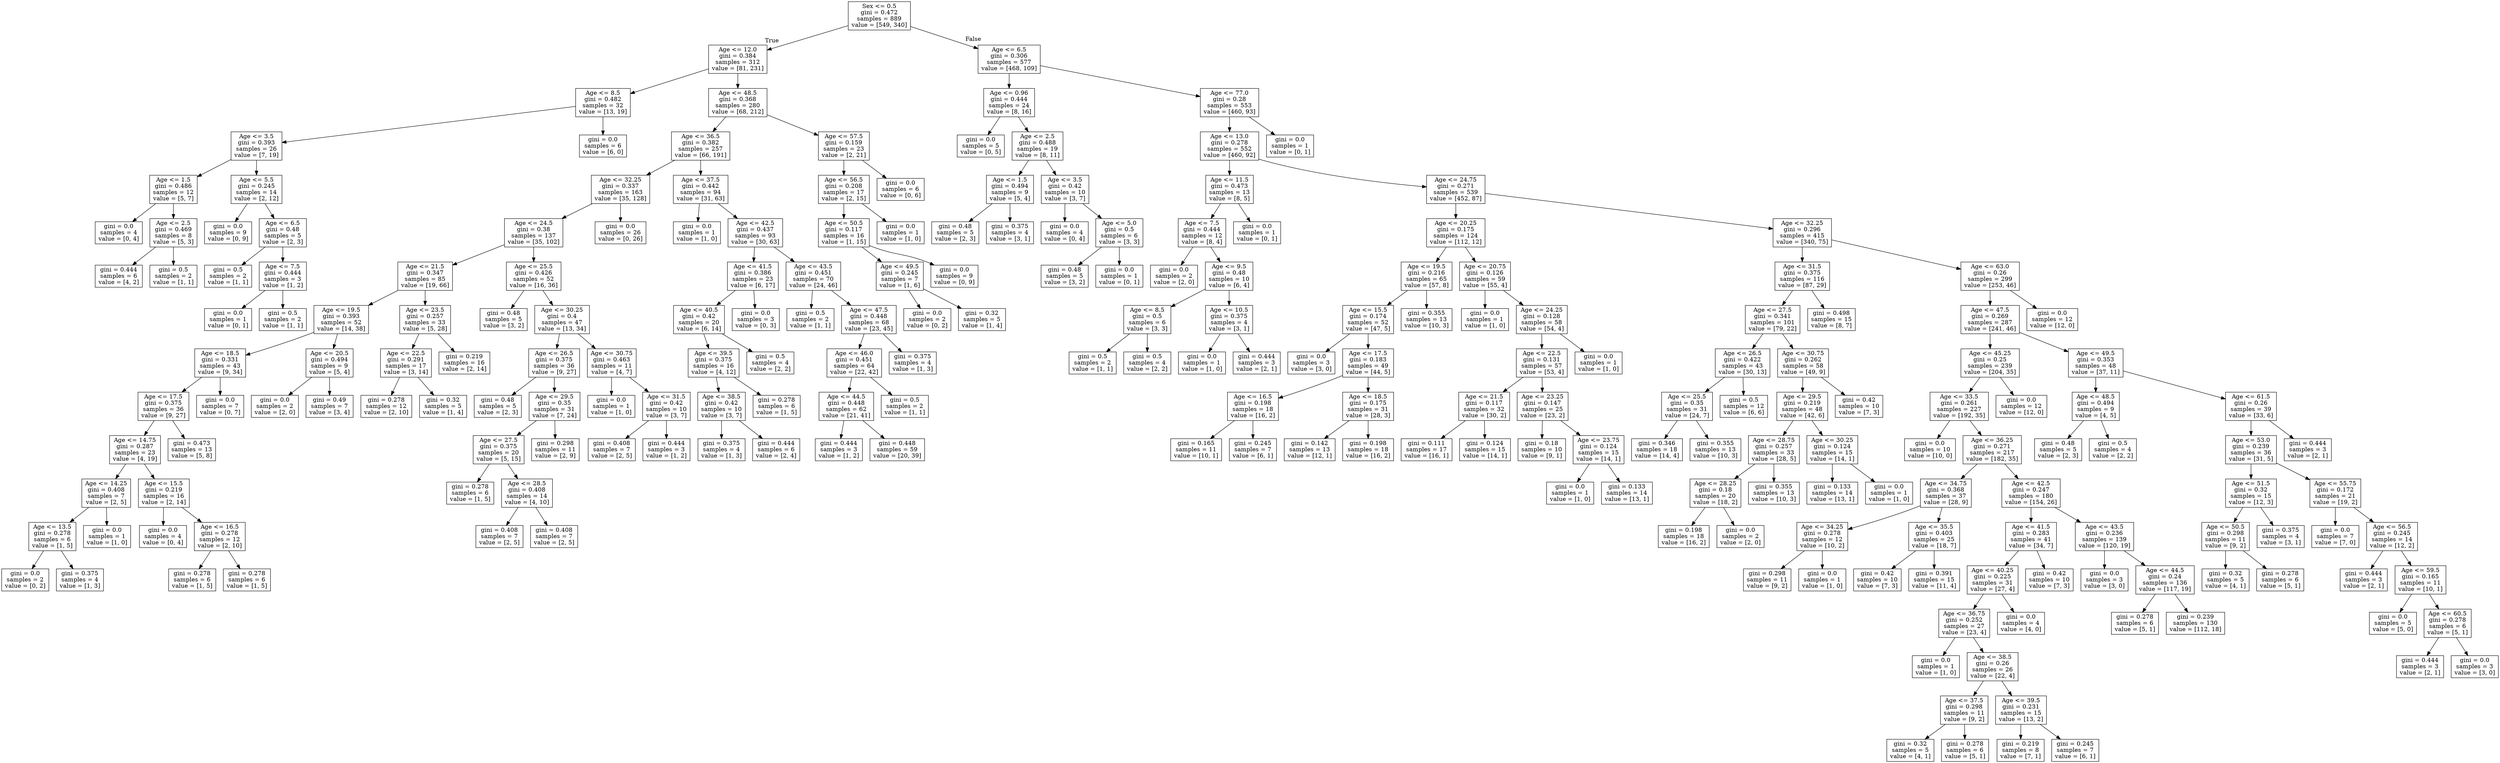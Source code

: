 digraph Tree {
node [shape=box] ;
0 [label="Sex <= 0.5\ngini = 0.472\nsamples = 889\nvalue = [549, 340]"] ;
1 [label="Age <= 12.0\ngini = 0.384\nsamples = 312\nvalue = [81, 231]"] ;
0 -> 1 [labeldistance=2.5, labelangle=45, headlabel="True"] ;
2 [label="Age <= 8.5\ngini = 0.482\nsamples = 32\nvalue = [13, 19]"] ;
1 -> 2 ;
3 [label="Age <= 3.5\ngini = 0.393\nsamples = 26\nvalue = [7, 19]"] ;
2 -> 3 ;
4 [label="Age <= 1.5\ngini = 0.486\nsamples = 12\nvalue = [5, 7]"] ;
3 -> 4 ;
5 [label="gini = 0.0\nsamples = 4\nvalue = [0, 4]"] ;
4 -> 5 ;
6 [label="Age <= 2.5\ngini = 0.469\nsamples = 8\nvalue = [5, 3]"] ;
4 -> 6 ;
7 [label="gini = 0.444\nsamples = 6\nvalue = [4, 2]"] ;
6 -> 7 ;
8 [label="gini = 0.5\nsamples = 2\nvalue = [1, 1]"] ;
6 -> 8 ;
9 [label="Age <= 5.5\ngini = 0.245\nsamples = 14\nvalue = [2, 12]"] ;
3 -> 9 ;
10 [label="gini = 0.0\nsamples = 9\nvalue = [0, 9]"] ;
9 -> 10 ;
11 [label="Age <= 6.5\ngini = 0.48\nsamples = 5\nvalue = [2, 3]"] ;
9 -> 11 ;
12 [label="gini = 0.5\nsamples = 2\nvalue = [1, 1]"] ;
11 -> 12 ;
13 [label="Age <= 7.5\ngini = 0.444\nsamples = 3\nvalue = [1, 2]"] ;
11 -> 13 ;
14 [label="gini = 0.0\nsamples = 1\nvalue = [0, 1]"] ;
13 -> 14 ;
15 [label="gini = 0.5\nsamples = 2\nvalue = [1, 1]"] ;
13 -> 15 ;
16 [label="gini = 0.0\nsamples = 6\nvalue = [6, 0]"] ;
2 -> 16 ;
17 [label="Age <= 48.5\ngini = 0.368\nsamples = 280\nvalue = [68, 212]"] ;
1 -> 17 ;
18 [label="Age <= 36.5\ngini = 0.382\nsamples = 257\nvalue = [66, 191]"] ;
17 -> 18 ;
19 [label="Age <= 32.25\ngini = 0.337\nsamples = 163\nvalue = [35, 128]"] ;
18 -> 19 ;
20 [label="Age <= 24.5\ngini = 0.38\nsamples = 137\nvalue = [35, 102]"] ;
19 -> 20 ;
21 [label="Age <= 21.5\ngini = 0.347\nsamples = 85\nvalue = [19, 66]"] ;
20 -> 21 ;
22 [label="Age <= 19.5\ngini = 0.393\nsamples = 52\nvalue = [14, 38]"] ;
21 -> 22 ;
23 [label="Age <= 18.5\ngini = 0.331\nsamples = 43\nvalue = [9, 34]"] ;
22 -> 23 ;
24 [label="Age <= 17.5\ngini = 0.375\nsamples = 36\nvalue = [9, 27]"] ;
23 -> 24 ;
25 [label="Age <= 14.75\ngini = 0.287\nsamples = 23\nvalue = [4, 19]"] ;
24 -> 25 ;
26 [label="Age <= 14.25\ngini = 0.408\nsamples = 7\nvalue = [2, 5]"] ;
25 -> 26 ;
27 [label="Age <= 13.5\ngini = 0.278\nsamples = 6\nvalue = [1, 5]"] ;
26 -> 27 ;
28 [label="gini = 0.0\nsamples = 2\nvalue = [0, 2]"] ;
27 -> 28 ;
29 [label="gini = 0.375\nsamples = 4\nvalue = [1, 3]"] ;
27 -> 29 ;
30 [label="gini = 0.0\nsamples = 1\nvalue = [1, 0]"] ;
26 -> 30 ;
31 [label="Age <= 15.5\ngini = 0.219\nsamples = 16\nvalue = [2, 14]"] ;
25 -> 31 ;
32 [label="gini = 0.0\nsamples = 4\nvalue = [0, 4]"] ;
31 -> 32 ;
33 [label="Age <= 16.5\ngini = 0.278\nsamples = 12\nvalue = [2, 10]"] ;
31 -> 33 ;
34 [label="gini = 0.278\nsamples = 6\nvalue = [1, 5]"] ;
33 -> 34 ;
35 [label="gini = 0.278\nsamples = 6\nvalue = [1, 5]"] ;
33 -> 35 ;
36 [label="gini = 0.473\nsamples = 13\nvalue = [5, 8]"] ;
24 -> 36 ;
37 [label="gini = 0.0\nsamples = 7\nvalue = [0, 7]"] ;
23 -> 37 ;
38 [label="Age <= 20.5\ngini = 0.494\nsamples = 9\nvalue = [5, 4]"] ;
22 -> 38 ;
39 [label="gini = 0.0\nsamples = 2\nvalue = [2, 0]"] ;
38 -> 39 ;
40 [label="gini = 0.49\nsamples = 7\nvalue = [3, 4]"] ;
38 -> 40 ;
41 [label="Age <= 23.5\ngini = 0.257\nsamples = 33\nvalue = [5, 28]"] ;
21 -> 41 ;
42 [label="Age <= 22.5\ngini = 0.291\nsamples = 17\nvalue = [3, 14]"] ;
41 -> 42 ;
43 [label="gini = 0.278\nsamples = 12\nvalue = [2, 10]"] ;
42 -> 43 ;
44 [label="gini = 0.32\nsamples = 5\nvalue = [1, 4]"] ;
42 -> 44 ;
45 [label="gini = 0.219\nsamples = 16\nvalue = [2, 14]"] ;
41 -> 45 ;
46 [label="Age <= 25.5\ngini = 0.426\nsamples = 52\nvalue = [16, 36]"] ;
20 -> 46 ;
47 [label="gini = 0.48\nsamples = 5\nvalue = [3, 2]"] ;
46 -> 47 ;
48 [label="Age <= 30.25\ngini = 0.4\nsamples = 47\nvalue = [13, 34]"] ;
46 -> 48 ;
49 [label="Age <= 26.5\ngini = 0.375\nsamples = 36\nvalue = [9, 27]"] ;
48 -> 49 ;
50 [label="gini = 0.48\nsamples = 5\nvalue = [2, 3]"] ;
49 -> 50 ;
51 [label="Age <= 29.5\ngini = 0.35\nsamples = 31\nvalue = [7, 24]"] ;
49 -> 51 ;
52 [label="Age <= 27.5\ngini = 0.375\nsamples = 20\nvalue = [5, 15]"] ;
51 -> 52 ;
53 [label="gini = 0.278\nsamples = 6\nvalue = [1, 5]"] ;
52 -> 53 ;
54 [label="Age <= 28.5\ngini = 0.408\nsamples = 14\nvalue = [4, 10]"] ;
52 -> 54 ;
55 [label="gini = 0.408\nsamples = 7\nvalue = [2, 5]"] ;
54 -> 55 ;
56 [label="gini = 0.408\nsamples = 7\nvalue = [2, 5]"] ;
54 -> 56 ;
57 [label="gini = 0.298\nsamples = 11\nvalue = [2, 9]"] ;
51 -> 57 ;
58 [label="Age <= 30.75\ngini = 0.463\nsamples = 11\nvalue = [4, 7]"] ;
48 -> 58 ;
59 [label="gini = 0.0\nsamples = 1\nvalue = [1, 0]"] ;
58 -> 59 ;
60 [label="Age <= 31.5\ngini = 0.42\nsamples = 10\nvalue = [3, 7]"] ;
58 -> 60 ;
61 [label="gini = 0.408\nsamples = 7\nvalue = [2, 5]"] ;
60 -> 61 ;
62 [label="gini = 0.444\nsamples = 3\nvalue = [1, 2]"] ;
60 -> 62 ;
63 [label="gini = 0.0\nsamples = 26\nvalue = [0, 26]"] ;
19 -> 63 ;
64 [label="Age <= 37.5\ngini = 0.442\nsamples = 94\nvalue = [31, 63]"] ;
18 -> 64 ;
65 [label="gini = 0.0\nsamples = 1\nvalue = [1, 0]"] ;
64 -> 65 ;
66 [label="Age <= 42.5\ngini = 0.437\nsamples = 93\nvalue = [30, 63]"] ;
64 -> 66 ;
67 [label="Age <= 41.5\ngini = 0.386\nsamples = 23\nvalue = [6, 17]"] ;
66 -> 67 ;
68 [label="Age <= 40.5\ngini = 0.42\nsamples = 20\nvalue = [6, 14]"] ;
67 -> 68 ;
69 [label="Age <= 39.5\ngini = 0.375\nsamples = 16\nvalue = [4, 12]"] ;
68 -> 69 ;
70 [label="Age <= 38.5\ngini = 0.42\nsamples = 10\nvalue = [3, 7]"] ;
69 -> 70 ;
71 [label="gini = 0.375\nsamples = 4\nvalue = [1, 3]"] ;
70 -> 71 ;
72 [label="gini = 0.444\nsamples = 6\nvalue = [2, 4]"] ;
70 -> 72 ;
73 [label="gini = 0.278\nsamples = 6\nvalue = [1, 5]"] ;
69 -> 73 ;
74 [label="gini = 0.5\nsamples = 4\nvalue = [2, 2]"] ;
68 -> 74 ;
75 [label="gini = 0.0\nsamples = 3\nvalue = [0, 3]"] ;
67 -> 75 ;
76 [label="Age <= 43.5\ngini = 0.451\nsamples = 70\nvalue = [24, 46]"] ;
66 -> 76 ;
77 [label="gini = 0.5\nsamples = 2\nvalue = [1, 1]"] ;
76 -> 77 ;
78 [label="Age <= 47.5\ngini = 0.448\nsamples = 68\nvalue = [23, 45]"] ;
76 -> 78 ;
79 [label="Age <= 46.0\ngini = 0.451\nsamples = 64\nvalue = [22, 42]"] ;
78 -> 79 ;
80 [label="Age <= 44.5\ngini = 0.448\nsamples = 62\nvalue = [21, 41]"] ;
79 -> 80 ;
81 [label="gini = 0.444\nsamples = 3\nvalue = [1, 2]"] ;
80 -> 81 ;
82 [label="gini = 0.448\nsamples = 59\nvalue = [20, 39]"] ;
80 -> 82 ;
83 [label="gini = 0.5\nsamples = 2\nvalue = [1, 1]"] ;
79 -> 83 ;
84 [label="gini = 0.375\nsamples = 4\nvalue = [1, 3]"] ;
78 -> 84 ;
85 [label="Age <= 57.5\ngini = 0.159\nsamples = 23\nvalue = [2, 21]"] ;
17 -> 85 ;
86 [label="Age <= 56.5\ngini = 0.208\nsamples = 17\nvalue = [2, 15]"] ;
85 -> 86 ;
87 [label="Age <= 50.5\ngini = 0.117\nsamples = 16\nvalue = [1, 15]"] ;
86 -> 87 ;
88 [label="Age <= 49.5\ngini = 0.245\nsamples = 7\nvalue = [1, 6]"] ;
87 -> 88 ;
89 [label="gini = 0.0\nsamples = 2\nvalue = [0, 2]"] ;
88 -> 89 ;
90 [label="gini = 0.32\nsamples = 5\nvalue = [1, 4]"] ;
88 -> 90 ;
91 [label="gini = 0.0\nsamples = 9\nvalue = [0, 9]"] ;
87 -> 91 ;
92 [label="gini = 0.0\nsamples = 1\nvalue = [1, 0]"] ;
86 -> 92 ;
93 [label="gini = 0.0\nsamples = 6\nvalue = [0, 6]"] ;
85 -> 93 ;
94 [label="Age <= 6.5\ngini = 0.306\nsamples = 577\nvalue = [468, 109]"] ;
0 -> 94 [labeldistance=2.5, labelangle=-45, headlabel="False"] ;
95 [label="Age <= 0.96\ngini = 0.444\nsamples = 24\nvalue = [8, 16]"] ;
94 -> 95 ;
96 [label="gini = 0.0\nsamples = 5\nvalue = [0, 5]"] ;
95 -> 96 ;
97 [label="Age <= 2.5\ngini = 0.488\nsamples = 19\nvalue = [8, 11]"] ;
95 -> 97 ;
98 [label="Age <= 1.5\ngini = 0.494\nsamples = 9\nvalue = [5, 4]"] ;
97 -> 98 ;
99 [label="gini = 0.48\nsamples = 5\nvalue = [2, 3]"] ;
98 -> 99 ;
100 [label="gini = 0.375\nsamples = 4\nvalue = [3, 1]"] ;
98 -> 100 ;
101 [label="Age <= 3.5\ngini = 0.42\nsamples = 10\nvalue = [3, 7]"] ;
97 -> 101 ;
102 [label="gini = 0.0\nsamples = 4\nvalue = [0, 4]"] ;
101 -> 102 ;
103 [label="Age <= 5.0\ngini = 0.5\nsamples = 6\nvalue = [3, 3]"] ;
101 -> 103 ;
104 [label="gini = 0.48\nsamples = 5\nvalue = [3, 2]"] ;
103 -> 104 ;
105 [label="gini = 0.0\nsamples = 1\nvalue = [0, 1]"] ;
103 -> 105 ;
106 [label="Age <= 77.0\ngini = 0.28\nsamples = 553\nvalue = [460, 93]"] ;
94 -> 106 ;
107 [label="Age <= 13.0\ngini = 0.278\nsamples = 552\nvalue = [460, 92]"] ;
106 -> 107 ;
108 [label="Age <= 11.5\ngini = 0.473\nsamples = 13\nvalue = [8, 5]"] ;
107 -> 108 ;
109 [label="Age <= 7.5\ngini = 0.444\nsamples = 12\nvalue = [8, 4]"] ;
108 -> 109 ;
110 [label="gini = 0.0\nsamples = 2\nvalue = [2, 0]"] ;
109 -> 110 ;
111 [label="Age <= 9.5\ngini = 0.48\nsamples = 10\nvalue = [6, 4]"] ;
109 -> 111 ;
112 [label="Age <= 8.5\ngini = 0.5\nsamples = 6\nvalue = [3, 3]"] ;
111 -> 112 ;
113 [label="gini = 0.5\nsamples = 2\nvalue = [1, 1]"] ;
112 -> 113 ;
114 [label="gini = 0.5\nsamples = 4\nvalue = [2, 2]"] ;
112 -> 114 ;
115 [label="Age <= 10.5\ngini = 0.375\nsamples = 4\nvalue = [3, 1]"] ;
111 -> 115 ;
116 [label="gini = 0.0\nsamples = 1\nvalue = [1, 0]"] ;
115 -> 116 ;
117 [label="gini = 0.444\nsamples = 3\nvalue = [2, 1]"] ;
115 -> 117 ;
118 [label="gini = 0.0\nsamples = 1\nvalue = [0, 1]"] ;
108 -> 118 ;
119 [label="Age <= 24.75\ngini = 0.271\nsamples = 539\nvalue = [452, 87]"] ;
107 -> 119 ;
120 [label="Age <= 20.25\ngini = 0.175\nsamples = 124\nvalue = [112, 12]"] ;
119 -> 120 ;
121 [label="Age <= 19.5\ngini = 0.216\nsamples = 65\nvalue = [57, 8]"] ;
120 -> 121 ;
122 [label="Age <= 15.5\ngini = 0.174\nsamples = 52\nvalue = [47, 5]"] ;
121 -> 122 ;
123 [label="gini = 0.0\nsamples = 3\nvalue = [3, 0]"] ;
122 -> 123 ;
124 [label="Age <= 17.5\ngini = 0.183\nsamples = 49\nvalue = [44, 5]"] ;
122 -> 124 ;
125 [label="Age <= 16.5\ngini = 0.198\nsamples = 18\nvalue = [16, 2]"] ;
124 -> 125 ;
126 [label="gini = 0.165\nsamples = 11\nvalue = [10, 1]"] ;
125 -> 126 ;
127 [label="gini = 0.245\nsamples = 7\nvalue = [6, 1]"] ;
125 -> 127 ;
128 [label="Age <= 18.5\ngini = 0.175\nsamples = 31\nvalue = [28, 3]"] ;
124 -> 128 ;
129 [label="gini = 0.142\nsamples = 13\nvalue = [12, 1]"] ;
128 -> 129 ;
130 [label="gini = 0.198\nsamples = 18\nvalue = [16, 2]"] ;
128 -> 130 ;
131 [label="gini = 0.355\nsamples = 13\nvalue = [10, 3]"] ;
121 -> 131 ;
132 [label="Age <= 20.75\ngini = 0.126\nsamples = 59\nvalue = [55, 4]"] ;
120 -> 132 ;
133 [label="gini = 0.0\nsamples = 1\nvalue = [1, 0]"] ;
132 -> 133 ;
134 [label="Age <= 24.25\ngini = 0.128\nsamples = 58\nvalue = [54, 4]"] ;
132 -> 134 ;
135 [label="Age <= 22.5\ngini = 0.131\nsamples = 57\nvalue = [53, 4]"] ;
134 -> 135 ;
136 [label="Age <= 21.5\ngini = 0.117\nsamples = 32\nvalue = [30, 2]"] ;
135 -> 136 ;
137 [label="gini = 0.111\nsamples = 17\nvalue = [16, 1]"] ;
136 -> 137 ;
138 [label="gini = 0.124\nsamples = 15\nvalue = [14, 1]"] ;
136 -> 138 ;
139 [label="Age <= 23.25\ngini = 0.147\nsamples = 25\nvalue = [23, 2]"] ;
135 -> 139 ;
140 [label="gini = 0.18\nsamples = 10\nvalue = [9, 1]"] ;
139 -> 140 ;
141 [label="Age <= 23.75\ngini = 0.124\nsamples = 15\nvalue = [14, 1]"] ;
139 -> 141 ;
142 [label="gini = 0.0\nsamples = 1\nvalue = [1, 0]"] ;
141 -> 142 ;
143 [label="gini = 0.133\nsamples = 14\nvalue = [13, 1]"] ;
141 -> 143 ;
144 [label="gini = 0.0\nsamples = 1\nvalue = [1, 0]"] ;
134 -> 144 ;
145 [label="Age <= 32.25\ngini = 0.296\nsamples = 415\nvalue = [340, 75]"] ;
119 -> 145 ;
146 [label="Age <= 31.5\ngini = 0.375\nsamples = 116\nvalue = [87, 29]"] ;
145 -> 146 ;
147 [label="Age <= 27.5\ngini = 0.341\nsamples = 101\nvalue = [79, 22]"] ;
146 -> 147 ;
148 [label="Age <= 26.5\ngini = 0.422\nsamples = 43\nvalue = [30, 13]"] ;
147 -> 148 ;
149 [label="Age <= 25.5\ngini = 0.35\nsamples = 31\nvalue = [24, 7]"] ;
148 -> 149 ;
150 [label="gini = 0.346\nsamples = 18\nvalue = [14, 4]"] ;
149 -> 150 ;
151 [label="gini = 0.355\nsamples = 13\nvalue = [10, 3]"] ;
149 -> 151 ;
152 [label="gini = 0.5\nsamples = 12\nvalue = [6, 6]"] ;
148 -> 152 ;
153 [label="Age <= 30.75\ngini = 0.262\nsamples = 58\nvalue = [49, 9]"] ;
147 -> 153 ;
154 [label="Age <= 29.5\ngini = 0.219\nsamples = 48\nvalue = [42, 6]"] ;
153 -> 154 ;
155 [label="Age <= 28.75\ngini = 0.257\nsamples = 33\nvalue = [28, 5]"] ;
154 -> 155 ;
156 [label="Age <= 28.25\ngini = 0.18\nsamples = 20\nvalue = [18, 2]"] ;
155 -> 156 ;
157 [label="gini = 0.198\nsamples = 18\nvalue = [16, 2]"] ;
156 -> 157 ;
158 [label="gini = 0.0\nsamples = 2\nvalue = [2, 0]"] ;
156 -> 158 ;
159 [label="gini = 0.355\nsamples = 13\nvalue = [10, 3]"] ;
155 -> 159 ;
160 [label="Age <= 30.25\ngini = 0.124\nsamples = 15\nvalue = [14, 1]"] ;
154 -> 160 ;
161 [label="gini = 0.133\nsamples = 14\nvalue = [13, 1]"] ;
160 -> 161 ;
162 [label="gini = 0.0\nsamples = 1\nvalue = [1, 0]"] ;
160 -> 162 ;
163 [label="gini = 0.42\nsamples = 10\nvalue = [7, 3]"] ;
153 -> 163 ;
164 [label="gini = 0.498\nsamples = 15\nvalue = [8, 7]"] ;
146 -> 164 ;
165 [label="Age <= 63.0\ngini = 0.26\nsamples = 299\nvalue = [253, 46]"] ;
145 -> 165 ;
166 [label="Age <= 47.5\ngini = 0.269\nsamples = 287\nvalue = [241, 46]"] ;
165 -> 166 ;
167 [label="Age <= 45.25\ngini = 0.25\nsamples = 239\nvalue = [204, 35]"] ;
166 -> 167 ;
168 [label="Age <= 33.5\ngini = 0.261\nsamples = 227\nvalue = [192, 35]"] ;
167 -> 168 ;
169 [label="gini = 0.0\nsamples = 10\nvalue = [10, 0]"] ;
168 -> 169 ;
170 [label="Age <= 36.25\ngini = 0.271\nsamples = 217\nvalue = [182, 35]"] ;
168 -> 170 ;
171 [label="Age <= 34.75\ngini = 0.368\nsamples = 37\nvalue = [28, 9]"] ;
170 -> 171 ;
172 [label="Age <= 34.25\ngini = 0.278\nsamples = 12\nvalue = [10, 2]"] ;
171 -> 172 ;
173 [label="gini = 0.298\nsamples = 11\nvalue = [9, 2]"] ;
172 -> 173 ;
174 [label="gini = 0.0\nsamples = 1\nvalue = [1, 0]"] ;
172 -> 174 ;
175 [label="Age <= 35.5\ngini = 0.403\nsamples = 25\nvalue = [18, 7]"] ;
171 -> 175 ;
176 [label="gini = 0.42\nsamples = 10\nvalue = [7, 3]"] ;
175 -> 176 ;
177 [label="gini = 0.391\nsamples = 15\nvalue = [11, 4]"] ;
175 -> 177 ;
178 [label="Age <= 42.5\ngini = 0.247\nsamples = 180\nvalue = [154, 26]"] ;
170 -> 178 ;
179 [label="Age <= 41.5\ngini = 0.283\nsamples = 41\nvalue = [34, 7]"] ;
178 -> 179 ;
180 [label="Age <= 40.25\ngini = 0.225\nsamples = 31\nvalue = [27, 4]"] ;
179 -> 180 ;
181 [label="Age <= 36.75\ngini = 0.252\nsamples = 27\nvalue = [23, 4]"] ;
180 -> 181 ;
182 [label="gini = 0.0\nsamples = 1\nvalue = [1, 0]"] ;
181 -> 182 ;
183 [label="Age <= 38.5\ngini = 0.26\nsamples = 26\nvalue = [22, 4]"] ;
181 -> 183 ;
184 [label="Age <= 37.5\ngini = 0.298\nsamples = 11\nvalue = [9, 2]"] ;
183 -> 184 ;
185 [label="gini = 0.32\nsamples = 5\nvalue = [4, 1]"] ;
184 -> 185 ;
186 [label="gini = 0.278\nsamples = 6\nvalue = [5, 1]"] ;
184 -> 186 ;
187 [label="Age <= 39.5\ngini = 0.231\nsamples = 15\nvalue = [13, 2]"] ;
183 -> 187 ;
188 [label="gini = 0.219\nsamples = 8\nvalue = [7, 1]"] ;
187 -> 188 ;
189 [label="gini = 0.245\nsamples = 7\nvalue = [6, 1]"] ;
187 -> 189 ;
190 [label="gini = 0.0\nsamples = 4\nvalue = [4, 0]"] ;
180 -> 190 ;
191 [label="gini = 0.42\nsamples = 10\nvalue = [7, 3]"] ;
179 -> 191 ;
192 [label="Age <= 43.5\ngini = 0.236\nsamples = 139\nvalue = [120, 19]"] ;
178 -> 192 ;
193 [label="gini = 0.0\nsamples = 3\nvalue = [3, 0]"] ;
192 -> 193 ;
194 [label="Age <= 44.5\ngini = 0.24\nsamples = 136\nvalue = [117, 19]"] ;
192 -> 194 ;
195 [label="gini = 0.278\nsamples = 6\nvalue = [5, 1]"] ;
194 -> 195 ;
196 [label="gini = 0.239\nsamples = 130\nvalue = [112, 18]"] ;
194 -> 196 ;
197 [label="gini = 0.0\nsamples = 12\nvalue = [12, 0]"] ;
167 -> 197 ;
198 [label="Age <= 49.5\ngini = 0.353\nsamples = 48\nvalue = [37, 11]"] ;
166 -> 198 ;
199 [label="Age <= 48.5\ngini = 0.494\nsamples = 9\nvalue = [4, 5]"] ;
198 -> 199 ;
200 [label="gini = 0.48\nsamples = 5\nvalue = [2, 3]"] ;
199 -> 200 ;
201 [label="gini = 0.5\nsamples = 4\nvalue = [2, 2]"] ;
199 -> 201 ;
202 [label="Age <= 61.5\ngini = 0.26\nsamples = 39\nvalue = [33, 6]"] ;
198 -> 202 ;
203 [label="Age <= 53.0\ngini = 0.239\nsamples = 36\nvalue = [31, 5]"] ;
202 -> 203 ;
204 [label="Age <= 51.5\ngini = 0.32\nsamples = 15\nvalue = [12, 3]"] ;
203 -> 204 ;
205 [label="Age <= 50.5\ngini = 0.298\nsamples = 11\nvalue = [9, 2]"] ;
204 -> 205 ;
206 [label="gini = 0.32\nsamples = 5\nvalue = [4, 1]"] ;
205 -> 206 ;
207 [label="gini = 0.278\nsamples = 6\nvalue = [5, 1]"] ;
205 -> 207 ;
208 [label="gini = 0.375\nsamples = 4\nvalue = [3, 1]"] ;
204 -> 208 ;
209 [label="Age <= 55.75\ngini = 0.172\nsamples = 21\nvalue = [19, 2]"] ;
203 -> 209 ;
210 [label="gini = 0.0\nsamples = 7\nvalue = [7, 0]"] ;
209 -> 210 ;
211 [label="Age <= 56.5\ngini = 0.245\nsamples = 14\nvalue = [12, 2]"] ;
209 -> 211 ;
212 [label="gini = 0.444\nsamples = 3\nvalue = [2, 1]"] ;
211 -> 212 ;
213 [label="Age <= 59.5\ngini = 0.165\nsamples = 11\nvalue = [10, 1]"] ;
211 -> 213 ;
214 [label="gini = 0.0\nsamples = 5\nvalue = [5, 0]"] ;
213 -> 214 ;
215 [label="Age <= 60.5\ngini = 0.278\nsamples = 6\nvalue = [5, 1]"] ;
213 -> 215 ;
216 [label="gini = 0.444\nsamples = 3\nvalue = [2, 1]"] ;
215 -> 216 ;
217 [label="gini = 0.0\nsamples = 3\nvalue = [3, 0]"] ;
215 -> 217 ;
218 [label="gini = 0.444\nsamples = 3\nvalue = [2, 1]"] ;
202 -> 218 ;
219 [label="gini = 0.0\nsamples = 12\nvalue = [12, 0]"] ;
165 -> 219 ;
220 [label="gini = 0.0\nsamples = 1\nvalue = [0, 1]"] ;
106 -> 220 ;
}
